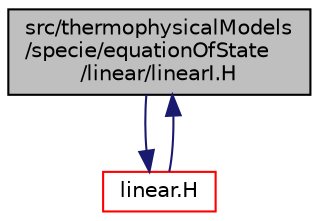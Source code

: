 digraph "src/thermophysicalModels/specie/equationOfState/linear/linearI.H"
{
  bgcolor="transparent";
  edge [fontname="Helvetica",fontsize="10",labelfontname="Helvetica",labelfontsize="10"];
  node [fontname="Helvetica",fontsize="10",shape=record];
  Node1 [label="src/thermophysicalModels\l/specie/equationOfState\l/linear/linearI.H",height=0.2,width=0.4,color="black", fillcolor="grey75", style="filled", fontcolor="black"];
  Node1 -> Node2 [color="midnightblue",fontsize="10",style="solid",fontname="Helvetica"];
  Node2 [label="linear.H",height=0.2,width=0.4,color="red",URL="$a06214.html"];
  Node2 -> Node1 [color="midnightblue",fontsize="10",style="solid",fontname="Helvetica"];
}
